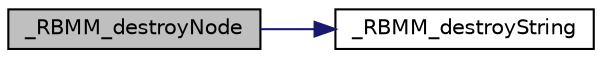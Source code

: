 digraph "_RBMM_destroyNode"
{
 // LATEX_PDF_SIZE
  bgcolor="transparent";
  edge [fontname="Helvetica",fontsize="10",labelfontname="Helvetica",labelfontsize="10"];
  node [fontname="Helvetica",fontsize="10",shape=record];
  rankdir="LR";
  Node1 [label="_RBMM_destroyNode",height=0.2,width=0.4,color="black", fillcolor="grey75", style="filled", fontcolor="black",tooltip=" "];
  Node1 -> Node2 [color="midnightblue",fontsize="10",style="solid",fontname="Helvetica"];
  Node2 [label="_RBMM_destroyString",height=0.2,width=0.4,color="black",URL="$db/ded/group__RBMM.html#gac9eff03c0cac08f3d4030b66099da7b0",tooltip=" "];
}
